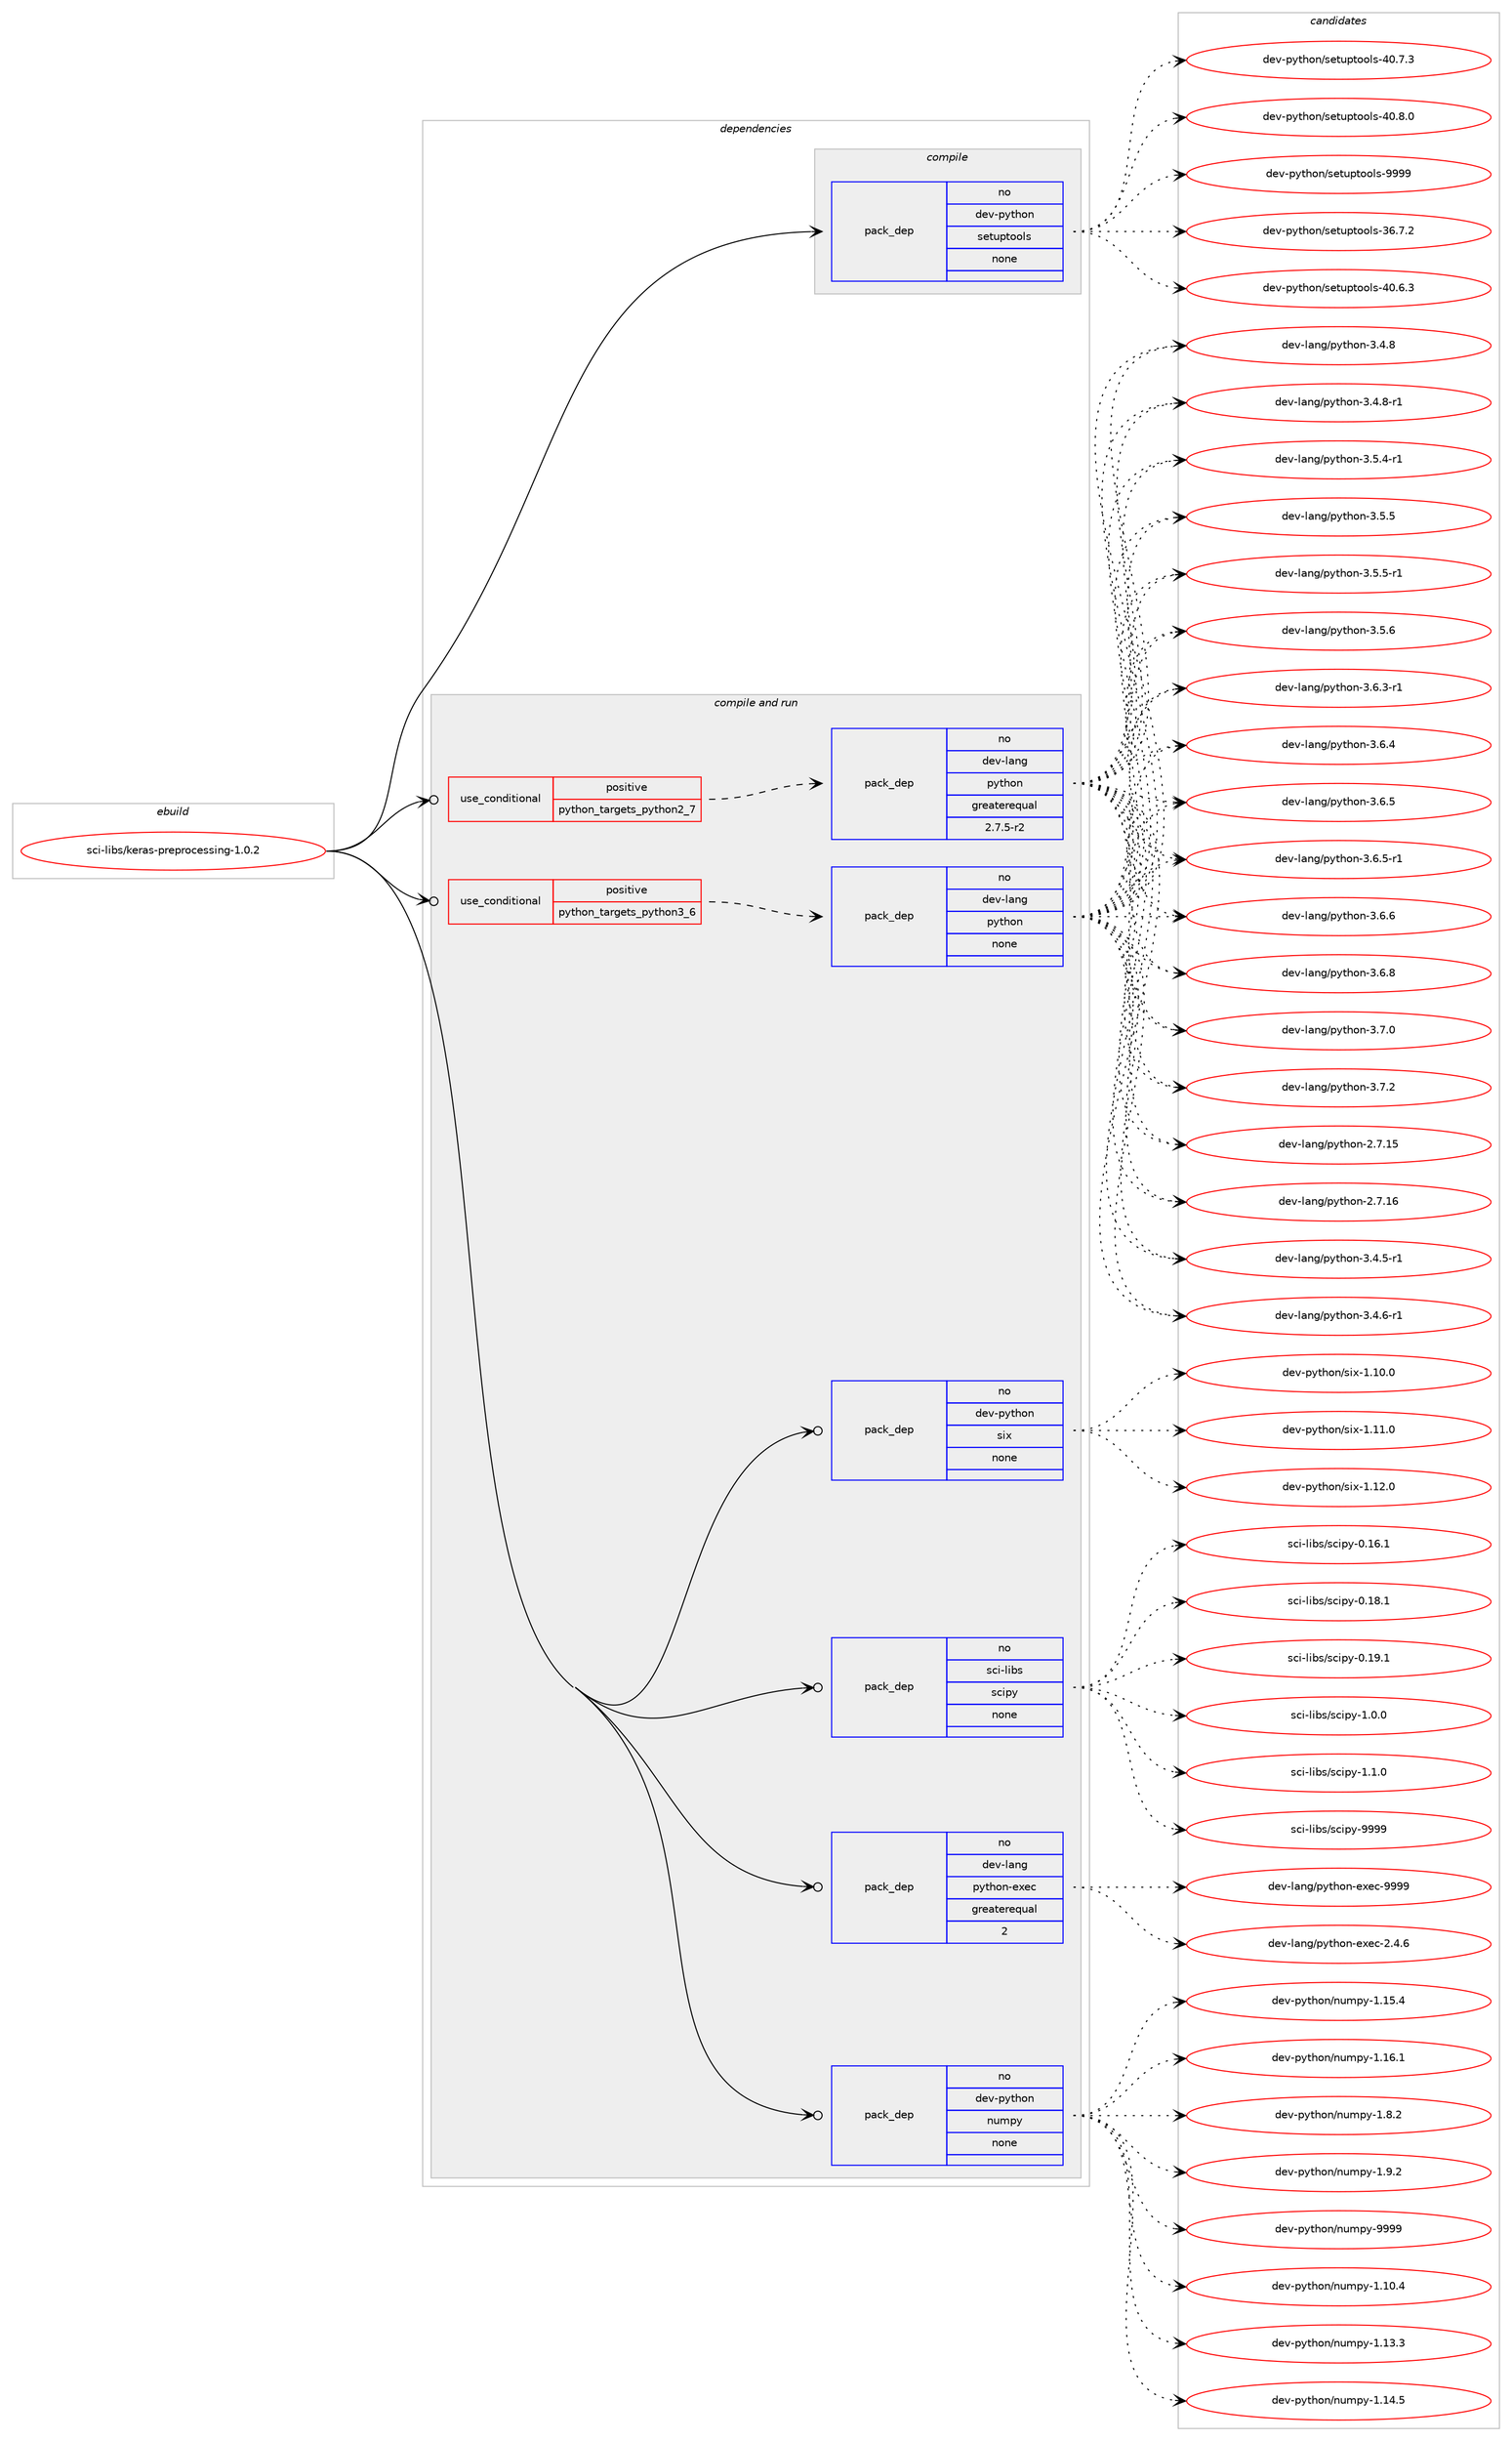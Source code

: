 digraph prolog {

# *************
# Graph options
# *************

newrank=true;
concentrate=true;
compound=true;
graph [rankdir=LR,fontname=Helvetica,fontsize=10,ranksep=1.5];#, ranksep=2.5, nodesep=0.2];
edge  [arrowhead=vee];
node  [fontname=Helvetica,fontsize=10];

# **********
# The ebuild
# **********

subgraph cluster_leftcol {
color=gray;
rank=same;
label=<<i>ebuild</i>>;
id [label="sci-libs/keras-preprocessing-1.0.2", color=red, width=4, href="../sci-libs/keras-preprocessing-1.0.2.svg"];
}

# ****************
# The dependencies
# ****************

subgraph cluster_midcol {
color=gray;
label=<<i>dependencies</i>>;
subgraph cluster_compile {
fillcolor="#eeeeee";
style=filled;
label=<<i>compile</i>>;
subgraph pack1212531 {
dependency1693731 [label=<<TABLE BORDER="0" CELLBORDER="1" CELLSPACING="0" CELLPADDING="4" WIDTH="220"><TR><TD ROWSPAN="6" CELLPADDING="30">pack_dep</TD></TR><TR><TD WIDTH="110">no</TD></TR><TR><TD>dev-python</TD></TR><TR><TD>setuptools</TD></TR><TR><TD>none</TD></TR><TR><TD></TD></TR></TABLE>>, shape=none, color=blue];
}
id:e -> dependency1693731:w [weight=20,style="solid",arrowhead="vee"];
}
subgraph cluster_compileandrun {
fillcolor="#eeeeee";
style=filled;
label=<<i>compile and run</i>>;
subgraph cond453447 {
dependency1693732 [label=<<TABLE BORDER="0" CELLBORDER="1" CELLSPACING="0" CELLPADDING="4"><TR><TD ROWSPAN="3" CELLPADDING="10">use_conditional</TD></TR><TR><TD>positive</TD></TR><TR><TD>python_targets_python2_7</TD></TR></TABLE>>, shape=none, color=red];
subgraph pack1212532 {
dependency1693733 [label=<<TABLE BORDER="0" CELLBORDER="1" CELLSPACING="0" CELLPADDING="4" WIDTH="220"><TR><TD ROWSPAN="6" CELLPADDING="30">pack_dep</TD></TR><TR><TD WIDTH="110">no</TD></TR><TR><TD>dev-lang</TD></TR><TR><TD>python</TD></TR><TR><TD>greaterequal</TD></TR><TR><TD>2.7.5-r2</TD></TR></TABLE>>, shape=none, color=blue];
}
dependency1693732:e -> dependency1693733:w [weight=20,style="dashed",arrowhead="vee"];
}
id:e -> dependency1693732:w [weight=20,style="solid",arrowhead="odotvee"];
subgraph cond453448 {
dependency1693734 [label=<<TABLE BORDER="0" CELLBORDER="1" CELLSPACING="0" CELLPADDING="4"><TR><TD ROWSPAN="3" CELLPADDING="10">use_conditional</TD></TR><TR><TD>positive</TD></TR><TR><TD>python_targets_python3_6</TD></TR></TABLE>>, shape=none, color=red];
subgraph pack1212533 {
dependency1693735 [label=<<TABLE BORDER="0" CELLBORDER="1" CELLSPACING="0" CELLPADDING="4" WIDTH="220"><TR><TD ROWSPAN="6" CELLPADDING="30">pack_dep</TD></TR><TR><TD WIDTH="110">no</TD></TR><TR><TD>dev-lang</TD></TR><TR><TD>python</TD></TR><TR><TD>none</TD></TR><TR><TD></TD></TR></TABLE>>, shape=none, color=blue];
}
dependency1693734:e -> dependency1693735:w [weight=20,style="dashed",arrowhead="vee"];
}
id:e -> dependency1693734:w [weight=20,style="solid",arrowhead="odotvee"];
subgraph pack1212534 {
dependency1693736 [label=<<TABLE BORDER="0" CELLBORDER="1" CELLSPACING="0" CELLPADDING="4" WIDTH="220"><TR><TD ROWSPAN="6" CELLPADDING="30">pack_dep</TD></TR><TR><TD WIDTH="110">no</TD></TR><TR><TD>dev-lang</TD></TR><TR><TD>python-exec</TD></TR><TR><TD>greaterequal</TD></TR><TR><TD>2</TD></TR></TABLE>>, shape=none, color=blue];
}
id:e -> dependency1693736:w [weight=20,style="solid",arrowhead="odotvee"];
subgraph pack1212535 {
dependency1693737 [label=<<TABLE BORDER="0" CELLBORDER="1" CELLSPACING="0" CELLPADDING="4" WIDTH="220"><TR><TD ROWSPAN="6" CELLPADDING="30">pack_dep</TD></TR><TR><TD WIDTH="110">no</TD></TR><TR><TD>dev-python</TD></TR><TR><TD>numpy</TD></TR><TR><TD>none</TD></TR><TR><TD></TD></TR></TABLE>>, shape=none, color=blue];
}
id:e -> dependency1693737:w [weight=20,style="solid",arrowhead="odotvee"];
subgraph pack1212536 {
dependency1693738 [label=<<TABLE BORDER="0" CELLBORDER="1" CELLSPACING="0" CELLPADDING="4" WIDTH="220"><TR><TD ROWSPAN="6" CELLPADDING="30">pack_dep</TD></TR><TR><TD WIDTH="110">no</TD></TR><TR><TD>dev-python</TD></TR><TR><TD>six</TD></TR><TR><TD>none</TD></TR><TR><TD></TD></TR></TABLE>>, shape=none, color=blue];
}
id:e -> dependency1693738:w [weight=20,style="solid",arrowhead="odotvee"];
subgraph pack1212537 {
dependency1693739 [label=<<TABLE BORDER="0" CELLBORDER="1" CELLSPACING="0" CELLPADDING="4" WIDTH="220"><TR><TD ROWSPAN="6" CELLPADDING="30">pack_dep</TD></TR><TR><TD WIDTH="110">no</TD></TR><TR><TD>sci-libs</TD></TR><TR><TD>scipy</TD></TR><TR><TD>none</TD></TR><TR><TD></TD></TR></TABLE>>, shape=none, color=blue];
}
id:e -> dependency1693739:w [weight=20,style="solid",arrowhead="odotvee"];
}
subgraph cluster_run {
fillcolor="#eeeeee";
style=filled;
label=<<i>run</i>>;
}
}

# **************
# The candidates
# **************

subgraph cluster_choices {
rank=same;
color=gray;
label=<<i>candidates</i>>;

subgraph choice1212531 {
color=black;
nodesep=1;
choice100101118451121211161041111104711510111611711211611111110811545515446554650 [label="dev-python/setuptools-36.7.2", color=red, width=4,href="../dev-python/setuptools-36.7.2.svg"];
choice100101118451121211161041111104711510111611711211611111110811545524846544651 [label="dev-python/setuptools-40.6.3", color=red, width=4,href="../dev-python/setuptools-40.6.3.svg"];
choice100101118451121211161041111104711510111611711211611111110811545524846554651 [label="dev-python/setuptools-40.7.3", color=red, width=4,href="../dev-python/setuptools-40.7.3.svg"];
choice100101118451121211161041111104711510111611711211611111110811545524846564648 [label="dev-python/setuptools-40.8.0", color=red, width=4,href="../dev-python/setuptools-40.8.0.svg"];
choice10010111845112121116104111110471151011161171121161111111081154557575757 [label="dev-python/setuptools-9999", color=red, width=4,href="../dev-python/setuptools-9999.svg"];
dependency1693731:e -> choice100101118451121211161041111104711510111611711211611111110811545515446554650:w [style=dotted,weight="100"];
dependency1693731:e -> choice100101118451121211161041111104711510111611711211611111110811545524846544651:w [style=dotted,weight="100"];
dependency1693731:e -> choice100101118451121211161041111104711510111611711211611111110811545524846554651:w [style=dotted,weight="100"];
dependency1693731:e -> choice100101118451121211161041111104711510111611711211611111110811545524846564648:w [style=dotted,weight="100"];
dependency1693731:e -> choice10010111845112121116104111110471151011161171121161111111081154557575757:w [style=dotted,weight="100"];
}
subgraph choice1212532 {
color=black;
nodesep=1;
choice10010111845108971101034711212111610411111045504655464953 [label="dev-lang/python-2.7.15", color=red, width=4,href="../dev-lang/python-2.7.15.svg"];
choice10010111845108971101034711212111610411111045504655464954 [label="dev-lang/python-2.7.16", color=red, width=4,href="../dev-lang/python-2.7.16.svg"];
choice1001011184510897110103471121211161041111104551465246534511449 [label="dev-lang/python-3.4.5-r1", color=red, width=4,href="../dev-lang/python-3.4.5-r1.svg"];
choice1001011184510897110103471121211161041111104551465246544511449 [label="dev-lang/python-3.4.6-r1", color=red, width=4,href="../dev-lang/python-3.4.6-r1.svg"];
choice100101118451089711010347112121116104111110455146524656 [label="dev-lang/python-3.4.8", color=red, width=4,href="../dev-lang/python-3.4.8.svg"];
choice1001011184510897110103471121211161041111104551465246564511449 [label="dev-lang/python-3.4.8-r1", color=red, width=4,href="../dev-lang/python-3.4.8-r1.svg"];
choice1001011184510897110103471121211161041111104551465346524511449 [label="dev-lang/python-3.5.4-r1", color=red, width=4,href="../dev-lang/python-3.5.4-r1.svg"];
choice100101118451089711010347112121116104111110455146534653 [label="dev-lang/python-3.5.5", color=red, width=4,href="../dev-lang/python-3.5.5.svg"];
choice1001011184510897110103471121211161041111104551465346534511449 [label="dev-lang/python-3.5.5-r1", color=red, width=4,href="../dev-lang/python-3.5.5-r1.svg"];
choice100101118451089711010347112121116104111110455146534654 [label="dev-lang/python-3.5.6", color=red, width=4,href="../dev-lang/python-3.5.6.svg"];
choice1001011184510897110103471121211161041111104551465446514511449 [label="dev-lang/python-3.6.3-r1", color=red, width=4,href="../dev-lang/python-3.6.3-r1.svg"];
choice100101118451089711010347112121116104111110455146544652 [label="dev-lang/python-3.6.4", color=red, width=4,href="../dev-lang/python-3.6.4.svg"];
choice100101118451089711010347112121116104111110455146544653 [label="dev-lang/python-3.6.5", color=red, width=4,href="../dev-lang/python-3.6.5.svg"];
choice1001011184510897110103471121211161041111104551465446534511449 [label="dev-lang/python-3.6.5-r1", color=red, width=4,href="../dev-lang/python-3.6.5-r1.svg"];
choice100101118451089711010347112121116104111110455146544654 [label="dev-lang/python-3.6.6", color=red, width=4,href="../dev-lang/python-3.6.6.svg"];
choice100101118451089711010347112121116104111110455146544656 [label="dev-lang/python-3.6.8", color=red, width=4,href="../dev-lang/python-3.6.8.svg"];
choice100101118451089711010347112121116104111110455146554648 [label="dev-lang/python-3.7.0", color=red, width=4,href="../dev-lang/python-3.7.0.svg"];
choice100101118451089711010347112121116104111110455146554650 [label="dev-lang/python-3.7.2", color=red, width=4,href="../dev-lang/python-3.7.2.svg"];
dependency1693733:e -> choice10010111845108971101034711212111610411111045504655464953:w [style=dotted,weight="100"];
dependency1693733:e -> choice10010111845108971101034711212111610411111045504655464954:w [style=dotted,weight="100"];
dependency1693733:e -> choice1001011184510897110103471121211161041111104551465246534511449:w [style=dotted,weight="100"];
dependency1693733:e -> choice1001011184510897110103471121211161041111104551465246544511449:w [style=dotted,weight="100"];
dependency1693733:e -> choice100101118451089711010347112121116104111110455146524656:w [style=dotted,weight="100"];
dependency1693733:e -> choice1001011184510897110103471121211161041111104551465246564511449:w [style=dotted,weight="100"];
dependency1693733:e -> choice1001011184510897110103471121211161041111104551465346524511449:w [style=dotted,weight="100"];
dependency1693733:e -> choice100101118451089711010347112121116104111110455146534653:w [style=dotted,weight="100"];
dependency1693733:e -> choice1001011184510897110103471121211161041111104551465346534511449:w [style=dotted,weight="100"];
dependency1693733:e -> choice100101118451089711010347112121116104111110455146534654:w [style=dotted,weight="100"];
dependency1693733:e -> choice1001011184510897110103471121211161041111104551465446514511449:w [style=dotted,weight="100"];
dependency1693733:e -> choice100101118451089711010347112121116104111110455146544652:w [style=dotted,weight="100"];
dependency1693733:e -> choice100101118451089711010347112121116104111110455146544653:w [style=dotted,weight="100"];
dependency1693733:e -> choice1001011184510897110103471121211161041111104551465446534511449:w [style=dotted,weight="100"];
dependency1693733:e -> choice100101118451089711010347112121116104111110455146544654:w [style=dotted,weight="100"];
dependency1693733:e -> choice100101118451089711010347112121116104111110455146544656:w [style=dotted,weight="100"];
dependency1693733:e -> choice100101118451089711010347112121116104111110455146554648:w [style=dotted,weight="100"];
dependency1693733:e -> choice100101118451089711010347112121116104111110455146554650:w [style=dotted,weight="100"];
}
subgraph choice1212533 {
color=black;
nodesep=1;
choice10010111845108971101034711212111610411111045504655464953 [label="dev-lang/python-2.7.15", color=red, width=4,href="../dev-lang/python-2.7.15.svg"];
choice10010111845108971101034711212111610411111045504655464954 [label="dev-lang/python-2.7.16", color=red, width=4,href="../dev-lang/python-2.7.16.svg"];
choice1001011184510897110103471121211161041111104551465246534511449 [label="dev-lang/python-3.4.5-r1", color=red, width=4,href="../dev-lang/python-3.4.5-r1.svg"];
choice1001011184510897110103471121211161041111104551465246544511449 [label="dev-lang/python-3.4.6-r1", color=red, width=4,href="../dev-lang/python-3.4.6-r1.svg"];
choice100101118451089711010347112121116104111110455146524656 [label="dev-lang/python-3.4.8", color=red, width=4,href="../dev-lang/python-3.4.8.svg"];
choice1001011184510897110103471121211161041111104551465246564511449 [label="dev-lang/python-3.4.8-r1", color=red, width=4,href="../dev-lang/python-3.4.8-r1.svg"];
choice1001011184510897110103471121211161041111104551465346524511449 [label="dev-lang/python-3.5.4-r1", color=red, width=4,href="../dev-lang/python-3.5.4-r1.svg"];
choice100101118451089711010347112121116104111110455146534653 [label="dev-lang/python-3.5.5", color=red, width=4,href="../dev-lang/python-3.5.5.svg"];
choice1001011184510897110103471121211161041111104551465346534511449 [label="dev-lang/python-3.5.5-r1", color=red, width=4,href="../dev-lang/python-3.5.5-r1.svg"];
choice100101118451089711010347112121116104111110455146534654 [label="dev-lang/python-3.5.6", color=red, width=4,href="../dev-lang/python-3.5.6.svg"];
choice1001011184510897110103471121211161041111104551465446514511449 [label="dev-lang/python-3.6.3-r1", color=red, width=4,href="../dev-lang/python-3.6.3-r1.svg"];
choice100101118451089711010347112121116104111110455146544652 [label="dev-lang/python-3.6.4", color=red, width=4,href="../dev-lang/python-3.6.4.svg"];
choice100101118451089711010347112121116104111110455146544653 [label="dev-lang/python-3.6.5", color=red, width=4,href="../dev-lang/python-3.6.5.svg"];
choice1001011184510897110103471121211161041111104551465446534511449 [label="dev-lang/python-3.6.5-r1", color=red, width=4,href="../dev-lang/python-3.6.5-r1.svg"];
choice100101118451089711010347112121116104111110455146544654 [label="dev-lang/python-3.6.6", color=red, width=4,href="../dev-lang/python-3.6.6.svg"];
choice100101118451089711010347112121116104111110455146544656 [label="dev-lang/python-3.6.8", color=red, width=4,href="../dev-lang/python-3.6.8.svg"];
choice100101118451089711010347112121116104111110455146554648 [label="dev-lang/python-3.7.0", color=red, width=4,href="../dev-lang/python-3.7.0.svg"];
choice100101118451089711010347112121116104111110455146554650 [label="dev-lang/python-3.7.2", color=red, width=4,href="../dev-lang/python-3.7.2.svg"];
dependency1693735:e -> choice10010111845108971101034711212111610411111045504655464953:w [style=dotted,weight="100"];
dependency1693735:e -> choice10010111845108971101034711212111610411111045504655464954:w [style=dotted,weight="100"];
dependency1693735:e -> choice1001011184510897110103471121211161041111104551465246534511449:w [style=dotted,weight="100"];
dependency1693735:e -> choice1001011184510897110103471121211161041111104551465246544511449:w [style=dotted,weight="100"];
dependency1693735:e -> choice100101118451089711010347112121116104111110455146524656:w [style=dotted,weight="100"];
dependency1693735:e -> choice1001011184510897110103471121211161041111104551465246564511449:w [style=dotted,weight="100"];
dependency1693735:e -> choice1001011184510897110103471121211161041111104551465346524511449:w [style=dotted,weight="100"];
dependency1693735:e -> choice100101118451089711010347112121116104111110455146534653:w [style=dotted,weight="100"];
dependency1693735:e -> choice1001011184510897110103471121211161041111104551465346534511449:w [style=dotted,weight="100"];
dependency1693735:e -> choice100101118451089711010347112121116104111110455146534654:w [style=dotted,weight="100"];
dependency1693735:e -> choice1001011184510897110103471121211161041111104551465446514511449:w [style=dotted,weight="100"];
dependency1693735:e -> choice100101118451089711010347112121116104111110455146544652:w [style=dotted,weight="100"];
dependency1693735:e -> choice100101118451089711010347112121116104111110455146544653:w [style=dotted,weight="100"];
dependency1693735:e -> choice1001011184510897110103471121211161041111104551465446534511449:w [style=dotted,weight="100"];
dependency1693735:e -> choice100101118451089711010347112121116104111110455146544654:w [style=dotted,weight="100"];
dependency1693735:e -> choice100101118451089711010347112121116104111110455146544656:w [style=dotted,weight="100"];
dependency1693735:e -> choice100101118451089711010347112121116104111110455146554648:w [style=dotted,weight="100"];
dependency1693735:e -> choice100101118451089711010347112121116104111110455146554650:w [style=dotted,weight="100"];
}
subgraph choice1212534 {
color=black;
nodesep=1;
choice1001011184510897110103471121211161041111104510112010199455046524654 [label="dev-lang/python-exec-2.4.6", color=red, width=4,href="../dev-lang/python-exec-2.4.6.svg"];
choice10010111845108971101034711212111610411111045101120101994557575757 [label="dev-lang/python-exec-9999", color=red, width=4,href="../dev-lang/python-exec-9999.svg"];
dependency1693736:e -> choice1001011184510897110103471121211161041111104510112010199455046524654:w [style=dotted,weight="100"];
dependency1693736:e -> choice10010111845108971101034711212111610411111045101120101994557575757:w [style=dotted,weight="100"];
}
subgraph choice1212535 {
color=black;
nodesep=1;
choice100101118451121211161041111104711011710911212145494649484652 [label="dev-python/numpy-1.10.4", color=red, width=4,href="../dev-python/numpy-1.10.4.svg"];
choice100101118451121211161041111104711011710911212145494649514651 [label="dev-python/numpy-1.13.3", color=red, width=4,href="../dev-python/numpy-1.13.3.svg"];
choice100101118451121211161041111104711011710911212145494649524653 [label="dev-python/numpy-1.14.5", color=red, width=4,href="../dev-python/numpy-1.14.5.svg"];
choice100101118451121211161041111104711011710911212145494649534652 [label="dev-python/numpy-1.15.4", color=red, width=4,href="../dev-python/numpy-1.15.4.svg"];
choice100101118451121211161041111104711011710911212145494649544649 [label="dev-python/numpy-1.16.1", color=red, width=4,href="../dev-python/numpy-1.16.1.svg"];
choice1001011184511212111610411111047110117109112121454946564650 [label="dev-python/numpy-1.8.2", color=red, width=4,href="../dev-python/numpy-1.8.2.svg"];
choice1001011184511212111610411111047110117109112121454946574650 [label="dev-python/numpy-1.9.2", color=red, width=4,href="../dev-python/numpy-1.9.2.svg"];
choice10010111845112121116104111110471101171091121214557575757 [label="dev-python/numpy-9999", color=red, width=4,href="../dev-python/numpy-9999.svg"];
dependency1693737:e -> choice100101118451121211161041111104711011710911212145494649484652:w [style=dotted,weight="100"];
dependency1693737:e -> choice100101118451121211161041111104711011710911212145494649514651:w [style=dotted,weight="100"];
dependency1693737:e -> choice100101118451121211161041111104711011710911212145494649524653:w [style=dotted,weight="100"];
dependency1693737:e -> choice100101118451121211161041111104711011710911212145494649534652:w [style=dotted,weight="100"];
dependency1693737:e -> choice100101118451121211161041111104711011710911212145494649544649:w [style=dotted,weight="100"];
dependency1693737:e -> choice1001011184511212111610411111047110117109112121454946564650:w [style=dotted,weight="100"];
dependency1693737:e -> choice1001011184511212111610411111047110117109112121454946574650:w [style=dotted,weight="100"];
dependency1693737:e -> choice10010111845112121116104111110471101171091121214557575757:w [style=dotted,weight="100"];
}
subgraph choice1212536 {
color=black;
nodesep=1;
choice100101118451121211161041111104711510512045494649484648 [label="dev-python/six-1.10.0", color=red, width=4,href="../dev-python/six-1.10.0.svg"];
choice100101118451121211161041111104711510512045494649494648 [label="dev-python/six-1.11.0", color=red, width=4,href="../dev-python/six-1.11.0.svg"];
choice100101118451121211161041111104711510512045494649504648 [label="dev-python/six-1.12.0", color=red, width=4,href="../dev-python/six-1.12.0.svg"];
dependency1693738:e -> choice100101118451121211161041111104711510512045494649484648:w [style=dotted,weight="100"];
dependency1693738:e -> choice100101118451121211161041111104711510512045494649494648:w [style=dotted,weight="100"];
dependency1693738:e -> choice100101118451121211161041111104711510512045494649504648:w [style=dotted,weight="100"];
}
subgraph choice1212537 {
color=black;
nodesep=1;
choice115991054510810598115471159910511212145484649544649 [label="sci-libs/scipy-0.16.1", color=red, width=4,href="../sci-libs/scipy-0.16.1.svg"];
choice115991054510810598115471159910511212145484649564649 [label="sci-libs/scipy-0.18.1", color=red, width=4,href="../sci-libs/scipy-0.18.1.svg"];
choice115991054510810598115471159910511212145484649574649 [label="sci-libs/scipy-0.19.1", color=red, width=4,href="../sci-libs/scipy-0.19.1.svg"];
choice1159910545108105981154711599105112121454946484648 [label="sci-libs/scipy-1.0.0", color=red, width=4,href="../sci-libs/scipy-1.0.0.svg"];
choice1159910545108105981154711599105112121454946494648 [label="sci-libs/scipy-1.1.0", color=red, width=4,href="../sci-libs/scipy-1.1.0.svg"];
choice11599105451081059811547115991051121214557575757 [label="sci-libs/scipy-9999", color=red, width=4,href="../sci-libs/scipy-9999.svg"];
dependency1693739:e -> choice115991054510810598115471159910511212145484649544649:w [style=dotted,weight="100"];
dependency1693739:e -> choice115991054510810598115471159910511212145484649564649:w [style=dotted,weight="100"];
dependency1693739:e -> choice115991054510810598115471159910511212145484649574649:w [style=dotted,weight="100"];
dependency1693739:e -> choice1159910545108105981154711599105112121454946484648:w [style=dotted,weight="100"];
dependency1693739:e -> choice1159910545108105981154711599105112121454946494648:w [style=dotted,weight="100"];
dependency1693739:e -> choice11599105451081059811547115991051121214557575757:w [style=dotted,weight="100"];
}
}

}
